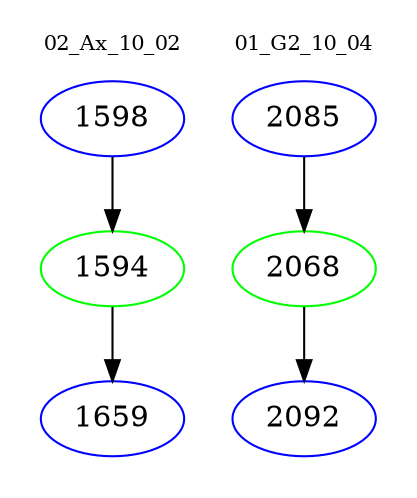 digraph{
subgraph cluster_0 {
color = white
label = "02_Ax_10_02";
fontsize=10;
T0_1598 [label="1598", color="blue"]
T0_1598 -> T0_1594 [color="black"]
T0_1594 [label="1594", color="green"]
T0_1594 -> T0_1659 [color="black"]
T0_1659 [label="1659", color="blue"]
}
subgraph cluster_1 {
color = white
label = "01_G2_10_04";
fontsize=10;
T1_2085 [label="2085", color="blue"]
T1_2085 -> T1_2068 [color="black"]
T1_2068 [label="2068", color="green"]
T1_2068 -> T1_2092 [color="black"]
T1_2092 [label="2092", color="blue"]
}
}
